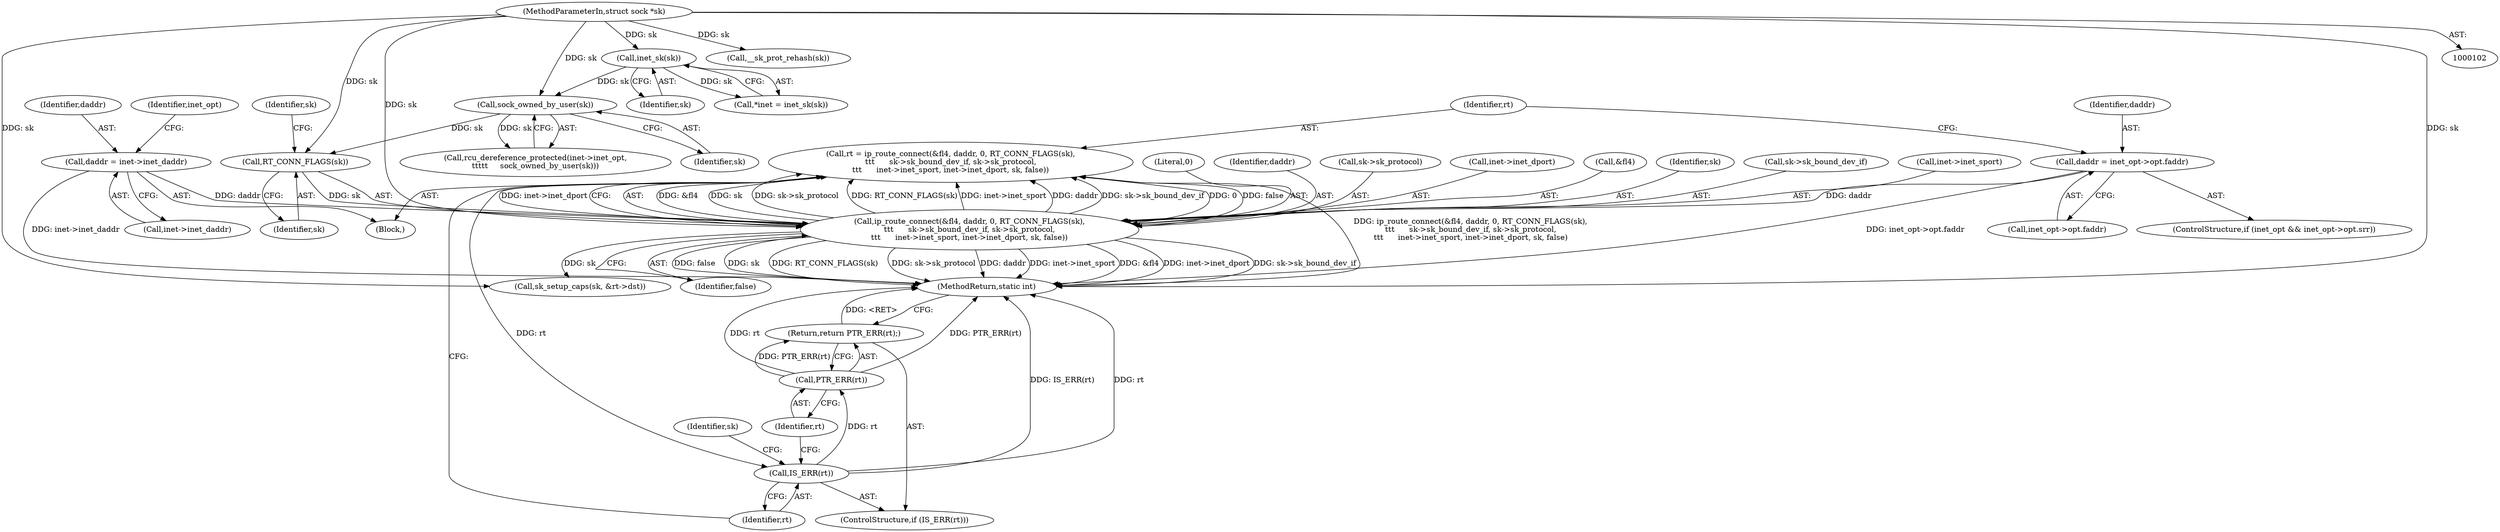 digraph "0_linux_f6d8bd051c391c1c0458a30b2a7abcd939329259_3@API" {
"1000149" [label="(Call,rt = ip_route_connect(&fl4, daddr, 0, RT_CONN_FLAGS(sk),\n\t\t\t      sk->sk_bound_dev_if, sk->sk_protocol,\n\t\t\t      inet->inet_sport, inet->inet_dport, sk, false))"];
"1000151" [label="(Call,ip_route_connect(&fl4, daddr, 0, RT_CONN_FLAGS(sk),\n\t\t\t      sk->sk_bound_dev_if, sk->sk_protocol,\n\t\t\t      inet->inet_sport, inet->inet_dport, sk, false))"];
"1000117" [label="(Call,daddr = inet->inet_daddr)"];
"1000142" [label="(Call,daddr = inet_opt->opt.faddr)"];
"1000156" [label="(Call,RT_CONN_FLAGS(sk))"];
"1000132" [label="(Call,sock_owned_by_user(sk))"];
"1000108" [label="(Call,inet_sk(sk))"];
"1000103" [label="(MethodParameterIn,struct sock *sk)"];
"1000173" [label="(Call,IS_ERR(rt))"];
"1000176" [label="(Call,PTR_ERR(rt))"];
"1000175" [label="(Return,return PTR_ERR(rt);)"];
"1000151" [label="(Call,ip_route_connect(&fl4, daddr, 0, RT_CONN_FLAGS(sk),\n\t\t\t      sk->sk_bound_dev_if, sk->sk_protocol,\n\t\t\t      inet->inet_sport, inet->inet_dport, sk, false))"];
"1000109" [label="(Identifier,sk)"];
"1000150" [label="(Identifier,rt)"];
"1000117" [label="(Call,daddr = inet->inet_daddr)"];
"1000155" [label="(Literal,0)"];
"1000154" [label="(Identifier,daddr)"];
"1000143" [label="(Identifier,daddr)"];
"1000175" [label="(Return,return PTR_ERR(rt);)"];
"1000142" [label="(Call,daddr = inet_opt->opt.faddr)"];
"1000161" [label="(Call,sk->sk_protocol)"];
"1000118" [label="(Identifier,daddr)"];
"1000176" [label="(Call,PTR_ERR(rt))"];
"1000119" [label="(Call,inet->inet_daddr)"];
"1000128" [label="(Call,rcu_dereference_protected(inet->inet_opt,\n\t\t\t\t\t     sock_owned_by_user(sk)))"];
"1000159" [label="(Identifier,sk)"];
"1000133" [label="(Identifier,sk)"];
"1000177" [label="(Identifier,rt)"];
"1000144" [label="(Call,inet_opt->opt.faddr)"];
"1000134" [label="(ControlStructure,if (inet_opt && inet_opt->opt.srr))"];
"1000213" [label="(MethodReturn,static int)"];
"1000103" [label="(MethodParameterIn,struct sock *sk)"];
"1000174" [label="(Identifier,rt)"];
"1000171" [label="(Identifier,false)"];
"1000156" [label="(Call,RT_CONN_FLAGS(sk))"];
"1000157" [label="(Identifier,sk)"];
"1000209" [label="(Call,__sk_prot_rehash(sk))"];
"1000173" [label="(Call,IS_ERR(rt))"];
"1000167" [label="(Call,inet->inet_dport)"];
"1000104" [label="(Block,)"];
"1000179" [label="(Identifier,sk)"];
"1000152" [label="(Call,&fl4)"];
"1000170" [label="(Identifier,sk)"];
"1000178" [label="(Call,sk_setup_caps(sk, &rt->dst))"];
"1000149" [label="(Call,rt = ip_route_connect(&fl4, daddr, 0, RT_CONN_FLAGS(sk),\n\t\t\t      sk->sk_bound_dev_if, sk->sk_protocol,\n\t\t\t      inet->inet_sport, inet->inet_dport, sk, false))"];
"1000108" [label="(Call,inet_sk(sk))"];
"1000106" [label="(Call,*inet = inet_sk(sk))"];
"1000158" [label="(Call,sk->sk_bound_dev_if)"];
"1000127" [label="(Identifier,inet_opt)"];
"1000132" [label="(Call,sock_owned_by_user(sk))"];
"1000164" [label="(Call,inet->inet_sport)"];
"1000172" [label="(ControlStructure,if (IS_ERR(rt)))"];
"1000149" -> "1000104"  [label="AST: "];
"1000149" -> "1000151"  [label="CFG: "];
"1000150" -> "1000149"  [label="AST: "];
"1000151" -> "1000149"  [label="AST: "];
"1000174" -> "1000149"  [label="CFG: "];
"1000149" -> "1000213"  [label="DDG: ip_route_connect(&fl4, daddr, 0, RT_CONN_FLAGS(sk),\n\t\t\t      sk->sk_bound_dev_if, sk->sk_protocol,\n\t\t\t      inet->inet_sport, inet->inet_dport, sk, false)"];
"1000151" -> "1000149"  [label="DDG: &fl4"];
"1000151" -> "1000149"  [label="DDG: sk"];
"1000151" -> "1000149"  [label="DDG: sk->sk_protocol"];
"1000151" -> "1000149"  [label="DDG: RT_CONN_FLAGS(sk)"];
"1000151" -> "1000149"  [label="DDG: inet->inet_sport"];
"1000151" -> "1000149"  [label="DDG: daddr"];
"1000151" -> "1000149"  [label="DDG: sk->sk_bound_dev_if"];
"1000151" -> "1000149"  [label="DDG: 0"];
"1000151" -> "1000149"  [label="DDG: false"];
"1000151" -> "1000149"  [label="DDG: inet->inet_dport"];
"1000149" -> "1000173"  [label="DDG: rt"];
"1000151" -> "1000171"  [label="CFG: "];
"1000152" -> "1000151"  [label="AST: "];
"1000154" -> "1000151"  [label="AST: "];
"1000155" -> "1000151"  [label="AST: "];
"1000156" -> "1000151"  [label="AST: "];
"1000158" -> "1000151"  [label="AST: "];
"1000161" -> "1000151"  [label="AST: "];
"1000164" -> "1000151"  [label="AST: "];
"1000167" -> "1000151"  [label="AST: "];
"1000170" -> "1000151"  [label="AST: "];
"1000171" -> "1000151"  [label="AST: "];
"1000151" -> "1000213"  [label="DDG: daddr"];
"1000151" -> "1000213"  [label="DDG: inet->inet_sport"];
"1000151" -> "1000213"  [label="DDG: &fl4"];
"1000151" -> "1000213"  [label="DDG: inet->inet_dport"];
"1000151" -> "1000213"  [label="DDG: sk->sk_bound_dev_if"];
"1000151" -> "1000213"  [label="DDG: false"];
"1000151" -> "1000213"  [label="DDG: sk"];
"1000151" -> "1000213"  [label="DDG: RT_CONN_FLAGS(sk)"];
"1000151" -> "1000213"  [label="DDG: sk->sk_protocol"];
"1000117" -> "1000151"  [label="DDG: daddr"];
"1000142" -> "1000151"  [label="DDG: daddr"];
"1000156" -> "1000151"  [label="DDG: sk"];
"1000103" -> "1000151"  [label="DDG: sk"];
"1000151" -> "1000178"  [label="DDG: sk"];
"1000117" -> "1000104"  [label="AST: "];
"1000117" -> "1000119"  [label="CFG: "];
"1000118" -> "1000117"  [label="AST: "];
"1000119" -> "1000117"  [label="AST: "];
"1000127" -> "1000117"  [label="CFG: "];
"1000117" -> "1000213"  [label="DDG: inet->inet_daddr"];
"1000142" -> "1000134"  [label="AST: "];
"1000142" -> "1000144"  [label="CFG: "];
"1000143" -> "1000142"  [label="AST: "];
"1000144" -> "1000142"  [label="AST: "];
"1000150" -> "1000142"  [label="CFG: "];
"1000142" -> "1000213"  [label="DDG: inet_opt->opt.faddr"];
"1000156" -> "1000157"  [label="CFG: "];
"1000157" -> "1000156"  [label="AST: "];
"1000159" -> "1000156"  [label="CFG: "];
"1000132" -> "1000156"  [label="DDG: sk"];
"1000103" -> "1000156"  [label="DDG: sk"];
"1000132" -> "1000128"  [label="AST: "];
"1000132" -> "1000133"  [label="CFG: "];
"1000133" -> "1000132"  [label="AST: "];
"1000128" -> "1000132"  [label="CFG: "];
"1000132" -> "1000128"  [label="DDG: sk"];
"1000108" -> "1000132"  [label="DDG: sk"];
"1000103" -> "1000132"  [label="DDG: sk"];
"1000108" -> "1000106"  [label="AST: "];
"1000108" -> "1000109"  [label="CFG: "];
"1000109" -> "1000108"  [label="AST: "];
"1000106" -> "1000108"  [label="CFG: "];
"1000108" -> "1000106"  [label="DDG: sk"];
"1000103" -> "1000108"  [label="DDG: sk"];
"1000103" -> "1000102"  [label="AST: "];
"1000103" -> "1000213"  [label="DDG: sk"];
"1000103" -> "1000178"  [label="DDG: sk"];
"1000103" -> "1000209"  [label="DDG: sk"];
"1000173" -> "1000172"  [label="AST: "];
"1000173" -> "1000174"  [label="CFG: "];
"1000174" -> "1000173"  [label="AST: "];
"1000177" -> "1000173"  [label="CFG: "];
"1000179" -> "1000173"  [label="CFG: "];
"1000173" -> "1000213"  [label="DDG: IS_ERR(rt)"];
"1000173" -> "1000213"  [label="DDG: rt"];
"1000173" -> "1000176"  [label="DDG: rt"];
"1000176" -> "1000175"  [label="AST: "];
"1000176" -> "1000177"  [label="CFG: "];
"1000177" -> "1000176"  [label="AST: "];
"1000175" -> "1000176"  [label="CFG: "];
"1000176" -> "1000213"  [label="DDG: PTR_ERR(rt)"];
"1000176" -> "1000213"  [label="DDG: rt"];
"1000176" -> "1000175"  [label="DDG: PTR_ERR(rt)"];
"1000175" -> "1000172"  [label="AST: "];
"1000213" -> "1000175"  [label="CFG: "];
"1000175" -> "1000213"  [label="DDG: <RET>"];
}
